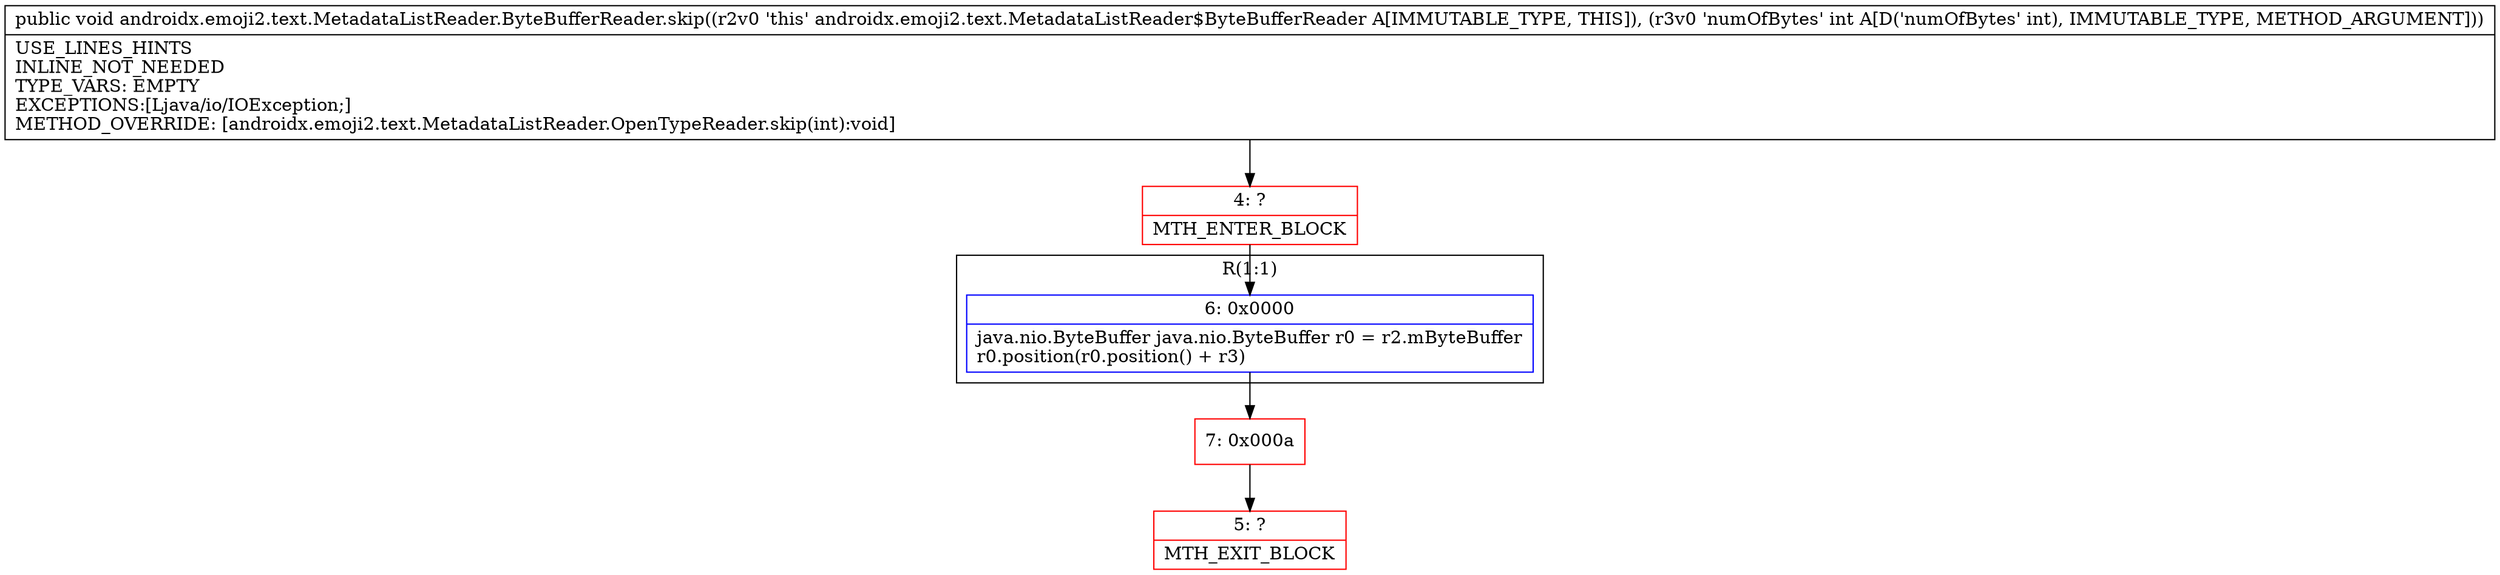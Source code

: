 digraph "CFG forandroidx.emoji2.text.MetadataListReader.ByteBufferReader.skip(I)V" {
subgraph cluster_Region_465723714 {
label = "R(1:1)";
node [shape=record,color=blue];
Node_6 [shape=record,label="{6\:\ 0x0000|java.nio.ByteBuffer java.nio.ByteBuffer r0 = r2.mByteBuffer\lr0.position(r0.position() + r3)\l}"];
}
Node_4 [shape=record,color=red,label="{4\:\ ?|MTH_ENTER_BLOCK\l}"];
Node_7 [shape=record,color=red,label="{7\:\ 0x000a}"];
Node_5 [shape=record,color=red,label="{5\:\ ?|MTH_EXIT_BLOCK\l}"];
MethodNode[shape=record,label="{public void androidx.emoji2.text.MetadataListReader.ByteBufferReader.skip((r2v0 'this' androidx.emoji2.text.MetadataListReader$ByteBufferReader A[IMMUTABLE_TYPE, THIS]), (r3v0 'numOfBytes' int A[D('numOfBytes' int), IMMUTABLE_TYPE, METHOD_ARGUMENT]))  | USE_LINES_HINTS\lINLINE_NOT_NEEDED\lTYPE_VARS: EMPTY\lEXCEPTIONS:[Ljava\/io\/IOException;]\lMETHOD_OVERRIDE: [androidx.emoji2.text.MetadataListReader.OpenTypeReader.skip(int):void]\l}"];
MethodNode -> Node_4;Node_6 -> Node_7;
Node_4 -> Node_6;
Node_7 -> Node_5;
}


